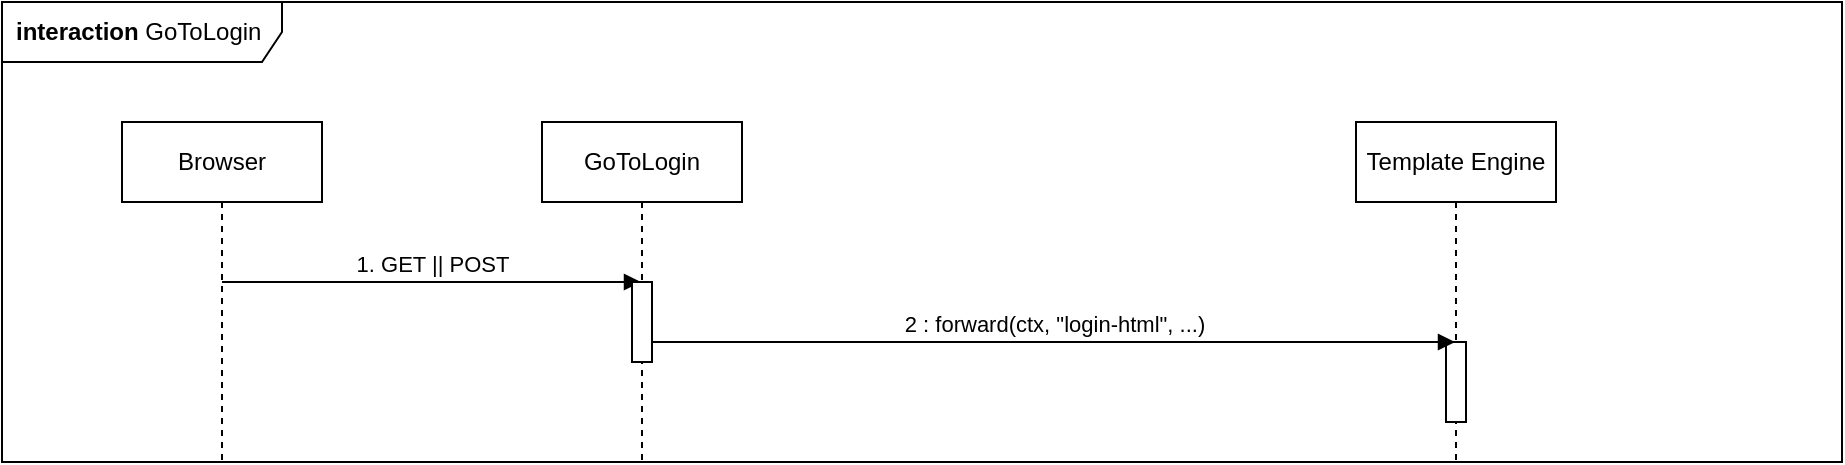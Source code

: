 <mxfile version="20.2.7" type="device"><diagram id="MGBH9KJMYsAw-NpBJlKy" name="Pagina-1"><mxGraphModel dx="1157" dy="612" grid="1" gridSize="10" guides="1" tooltips="1" connect="1" arrows="1" fold="1" page="1" pageScale="1" pageWidth="827" pageHeight="1169" math="0" shadow="0"><root><mxCell id="0"/><mxCell id="1" parent="0"/><mxCell id="Saegmi9vcP_WkpNnHRly-1" value="&lt;b&gt;interaction&lt;/b&gt; GoToLogin" style="shape=umlFrame;whiteSpace=wrap;html=1;width=140;height=30;boundedLbl=1;verticalAlign=middle;align=left;spacingLeft=5;" vertex="1" parent="1"><mxGeometry x="50" y="40" width="920" height="230" as="geometry"/></mxCell><mxCell id="Saegmi9vcP_WkpNnHRly-10" value="Browser" style="shape=umlLifeline;perimeter=lifelinePerimeter;whiteSpace=wrap;html=1;container=1;collapsible=0;recursiveResize=0;outlineConnect=0;" vertex="1" parent="1"><mxGeometry x="110" y="100" width="100" height="170" as="geometry"/></mxCell><mxCell id="Saegmi9vcP_WkpNnHRly-11" value="GoToLogin" style="shape=umlLifeline;perimeter=lifelinePerimeter;whiteSpace=wrap;html=1;container=1;collapsible=0;recursiveResize=0;outlineConnect=0;" vertex="1" parent="1"><mxGeometry x="320" y="100" width="100" height="170" as="geometry"/></mxCell><mxCell id="Saegmi9vcP_WkpNnHRly-12" value="Template Engine" style="shape=umlLifeline;perimeter=lifelinePerimeter;whiteSpace=wrap;html=1;container=1;collapsible=0;recursiveResize=0;outlineConnect=0;" vertex="1" parent="1"><mxGeometry x="727" y="100" width="100" height="170" as="geometry"/></mxCell><mxCell id="Saegmi9vcP_WkpNnHRly-17" value="" style="html=1;points=[];perimeter=orthogonalPerimeter;" vertex="1" parent="Saegmi9vcP_WkpNnHRly-12"><mxGeometry x="45" y="110" width="10" height="40" as="geometry"/></mxCell><mxCell id="Saegmi9vcP_WkpNnHRly-13" value="1. GET || POST" style="html=1;verticalAlign=bottom;labelBackgroundColor=none;endArrow=block;endFill=1;rounded=0;" edge="1" parent="1" source="Saegmi9vcP_WkpNnHRly-10" target="Saegmi9vcP_WkpNnHRly-11"><mxGeometry width="160" relative="1" as="geometry"><mxPoint x="400" y="290" as="sourcePoint"/><mxPoint x="560" y="290" as="targetPoint"/><Array as="points"><mxPoint x="260" y="180"/></Array></mxGeometry></mxCell><mxCell id="Saegmi9vcP_WkpNnHRly-14" value="2 : forward(ctx, &quot;login-html&quot;, ...)" style="html=1;verticalAlign=bottom;labelBackgroundColor=none;endArrow=block;endFill=1;rounded=0;startArrow=none;" edge="1" parent="1" source="Saegmi9vcP_WkpNnHRly-15" target="Saegmi9vcP_WkpNnHRly-12"><mxGeometry width="160" relative="1" as="geometry"><mxPoint x="169.167" y="190" as="sourcePoint"/><mxPoint x="379.5" y="190" as="targetPoint"/><Array as="points"><mxPoint x="570" y="210"/></Array></mxGeometry></mxCell><mxCell id="Saegmi9vcP_WkpNnHRly-15" value="" style="html=1;points=[];perimeter=orthogonalPerimeter;" vertex="1" parent="1"><mxGeometry x="365" y="180" width="10" height="40" as="geometry"/></mxCell><mxCell id="Saegmi9vcP_WkpNnHRly-16" value="" style="html=1;verticalAlign=bottom;labelBackgroundColor=none;endArrow=none;endFill=1;rounded=0;" edge="1" parent="1" source="Saegmi9vcP_WkpNnHRly-11" target="Saegmi9vcP_WkpNnHRly-15"><mxGeometry width="160" relative="1" as="geometry"><mxPoint x="369.167" y="210" as="sourcePoint"/><mxPoint x="776.5" y="210" as="targetPoint"/><Array as="points"/></mxGeometry></mxCell></root></mxGraphModel></diagram></mxfile>